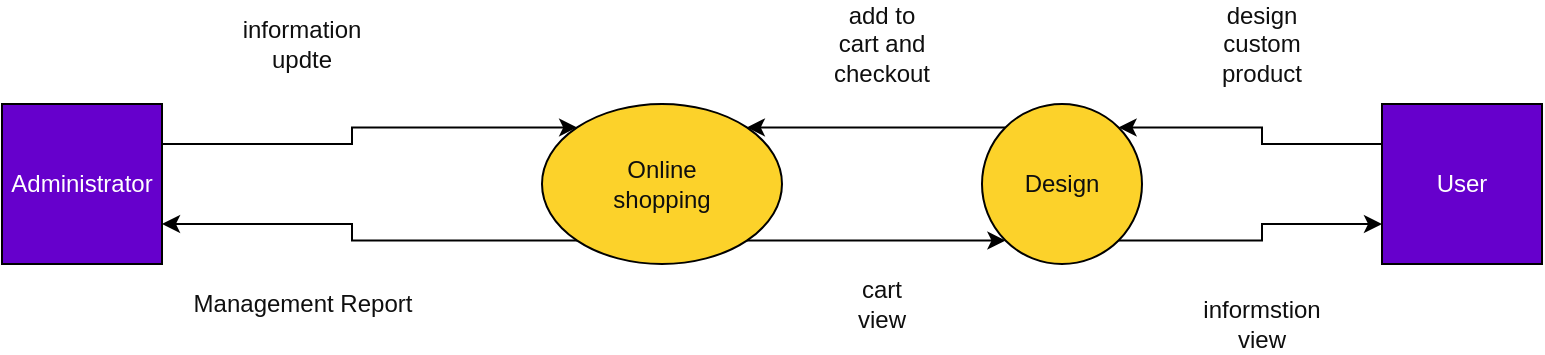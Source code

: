 <mxfile version="13.7.9" type="github">
  <diagram id="6s5GzOje2M2ObtO5ouhF" name="Page-1">
    <mxGraphModel dx="868" dy="479" grid="1" gridSize="10" guides="1" tooltips="1" connect="1" arrows="1" fold="1" page="1" pageScale="1" pageWidth="850" pageHeight="1100" math="0" shadow="0">
      <root>
        <mxCell id="0" />
        <mxCell id="1" parent="0" />
        <mxCell id="f8xPi4oDnC_ocWhXf7jK-13" style="edgeStyle=orthogonalEdgeStyle;rounded=0;orthogonalLoop=1;jettySize=auto;html=1;exitX=0;exitY=0.25;exitDx=0;exitDy=0;entryX=1;entryY=0;entryDx=0;entryDy=0;fontColor=#0F0F0F;" edge="1" parent="1" source="f8xPi4oDnC_ocWhXf7jK-1" target="f8xPi4oDnC_ocWhXf7jK-7">
          <mxGeometry relative="1" as="geometry" />
        </mxCell>
        <mxCell id="f8xPi4oDnC_ocWhXf7jK-1" value="" style="whiteSpace=wrap;html=1;aspect=fixed;fillColor=#6600CC;" vertex="1" parent="1">
          <mxGeometry x="760" y="200" width="80" height="80" as="geometry" />
        </mxCell>
        <mxCell id="f8xPi4oDnC_ocWhXf7jK-11" style="edgeStyle=orthogonalEdgeStyle;rounded=0;orthogonalLoop=1;jettySize=auto;html=1;exitX=1;exitY=0.25;exitDx=0;exitDy=0;entryX=0;entryY=0;entryDx=0;entryDy=0;fontColor=#0F0F0F;" edge="1" parent="1" source="f8xPi4oDnC_ocWhXf7jK-2" target="f8xPi4oDnC_ocWhXf7jK-4">
          <mxGeometry relative="1" as="geometry" />
        </mxCell>
        <mxCell id="f8xPi4oDnC_ocWhXf7jK-2" value="" style="whiteSpace=wrap;html=1;aspect=fixed;fillColor=#6600CC;" vertex="1" parent="1">
          <mxGeometry x="70" y="200" width="80" height="80" as="geometry" />
        </mxCell>
        <mxCell id="f8xPi4oDnC_ocWhXf7jK-12" style="edgeStyle=orthogonalEdgeStyle;rounded=0;orthogonalLoop=1;jettySize=auto;html=1;exitX=0;exitY=1;exitDx=0;exitDy=0;entryX=1;entryY=0.75;entryDx=0;entryDy=0;fontColor=#0F0F0F;" edge="1" parent="1" source="f8xPi4oDnC_ocWhXf7jK-4" target="f8xPi4oDnC_ocWhXf7jK-2">
          <mxGeometry relative="1" as="geometry" />
        </mxCell>
        <mxCell id="f8xPi4oDnC_ocWhXf7jK-16" style="edgeStyle=orthogonalEdgeStyle;rounded=0;orthogonalLoop=1;jettySize=auto;html=1;exitX=1;exitY=1;exitDx=0;exitDy=0;entryX=0;entryY=1;entryDx=0;entryDy=0;fontColor=#0F0F0F;" edge="1" parent="1" source="f8xPi4oDnC_ocWhXf7jK-4" target="f8xPi4oDnC_ocWhXf7jK-7">
          <mxGeometry relative="1" as="geometry" />
        </mxCell>
        <mxCell id="f8xPi4oDnC_ocWhXf7jK-4" value="" style="ellipse;whiteSpace=wrap;html=1;fillColor=#FCD22A;" vertex="1" parent="1">
          <mxGeometry x="340" y="200" width="120" height="80" as="geometry" />
        </mxCell>
        <mxCell id="f8xPi4oDnC_ocWhXf7jK-5" value="Administrator" style="text;html=1;strokeColor=none;fillColor=none;align=center;verticalAlign=middle;whiteSpace=wrap;rounded=0;fontColor=#FFFFFF;" vertex="1" parent="1">
          <mxGeometry x="90" y="230" width="40" height="20" as="geometry" />
        </mxCell>
        <mxCell id="f8xPi4oDnC_ocWhXf7jK-6" value="User" style="text;html=1;strokeColor=none;fillColor=none;align=center;verticalAlign=middle;whiteSpace=wrap;rounded=0;fontColor=#FFFFFF;" vertex="1" parent="1">
          <mxGeometry x="670" y="230" width="40" height="20" as="geometry" />
        </mxCell>
        <mxCell id="f8xPi4oDnC_ocWhXf7jK-14" style="edgeStyle=orthogonalEdgeStyle;rounded=0;orthogonalLoop=1;jettySize=auto;html=1;exitX=1;exitY=1;exitDx=0;exitDy=0;entryX=0;entryY=0.75;entryDx=0;entryDy=0;fontColor=#0F0F0F;" edge="1" parent="1" source="f8xPi4oDnC_ocWhXf7jK-7" target="f8xPi4oDnC_ocWhXf7jK-1">
          <mxGeometry relative="1" as="geometry" />
        </mxCell>
        <mxCell id="f8xPi4oDnC_ocWhXf7jK-15" style="edgeStyle=orthogonalEdgeStyle;rounded=0;orthogonalLoop=1;jettySize=auto;html=1;exitX=0;exitY=0;exitDx=0;exitDy=0;entryX=1;entryY=0;entryDx=0;entryDy=0;fontColor=#0F0F0F;" edge="1" parent="1" source="f8xPi4oDnC_ocWhXf7jK-7" target="f8xPi4oDnC_ocWhXf7jK-4">
          <mxGeometry relative="1" as="geometry" />
        </mxCell>
        <mxCell id="f8xPi4oDnC_ocWhXf7jK-7" value="" style="ellipse;whiteSpace=wrap;html=1;aspect=fixed;fillColor=#FCD22A;fontColor=#FFFFFF;" vertex="1" parent="1">
          <mxGeometry x="560" y="200" width="80" height="80" as="geometry" />
        </mxCell>
        <mxCell id="f8xPi4oDnC_ocWhXf7jK-8" value="Online shopping" style="text;html=1;strokeColor=none;fillColor=none;align=center;verticalAlign=middle;whiteSpace=wrap;rounded=0;fontColor=#0F0F0F;" vertex="1" parent="1">
          <mxGeometry x="380" y="230" width="40" height="20" as="geometry" />
        </mxCell>
        <mxCell id="f8xPi4oDnC_ocWhXf7jK-9" value="Design" style="text;html=1;strokeColor=none;fillColor=none;align=center;verticalAlign=middle;whiteSpace=wrap;rounded=0;fontColor=#0F0F0F;" vertex="1" parent="1">
          <mxGeometry x="580" y="230" width="40" height="20" as="geometry" />
        </mxCell>
        <mxCell id="f8xPi4oDnC_ocWhXf7jK-10" value="User" style="text;html=1;strokeColor=none;fillColor=none;align=center;verticalAlign=middle;whiteSpace=wrap;rounded=0;fontColor=#FFFFFF;" vertex="1" parent="1">
          <mxGeometry x="780" y="230" width="40" height="20" as="geometry" />
        </mxCell>
        <mxCell id="f8xPi4oDnC_ocWhXf7jK-18" value="information updte" style="text;html=1;strokeColor=none;fillColor=none;align=center;verticalAlign=middle;whiteSpace=wrap;rounded=0;fontColor=#0F0F0F;" vertex="1" parent="1">
          <mxGeometry x="200" y="160" width="40" height="20" as="geometry" />
        </mxCell>
        <mxCell id="f8xPi4oDnC_ocWhXf7jK-19" value="Management Report" style="text;html=1;align=center;verticalAlign=middle;resizable=0;points=[];autosize=1;fontColor=#0F0F0F;" vertex="1" parent="1">
          <mxGeometry x="155" y="290" width="130" height="20" as="geometry" />
        </mxCell>
        <mxCell id="f8xPi4oDnC_ocWhXf7jK-20" value="add to cart and checkout" style="text;html=1;strokeColor=none;fillColor=none;align=center;verticalAlign=middle;whiteSpace=wrap;rounded=0;fontColor=#0F0F0F;" vertex="1" parent="1">
          <mxGeometry x="490" y="160" width="40" height="20" as="geometry" />
        </mxCell>
        <mxCell id="f8xPi4oDnC_ocWhXf7jK-21" value="cart view" style="text;html=1;strokeColor=none;fillColor=none;align=center;verticalAlign=middle;whiteSpace=wrap;rounded=0;fontColor=#0F0F0F;" vertex="1" parent="1">
          <mxGeometry x="490" y="290" width="40" height="20" as="geometry" />
        </mxCell>
        <mxCell id="f8xPi4oDnC_ocWhXf7jK-22" value="&lt;div&gt;design custom &lt;br&gt;&lt;/div&gt;&lt;div&gt;product&lt;br&gt;&lt;/div&gt;" style="text;html=1;strokeColor=none;fillColor=none;align=center;verticalAlign=middle;whiteSpace=wrap;rounded=0;fontColor=#0F0F0F;" vertex="1" parent="1">
          <mxGeometry x="680" y="160" width="40" height="20" as="geometry" />
        </mxCell>
        <mxCell id="f8xPi4oDnC_ocWhXf7jK-23" value="informstion view" style="text;html=1;strokeColor=none;fillColor=none;align=center;verticalAlign=middle;whiteSpace=wrap;rounded=0;fontColor=#0F0F0F;" vertex="1" parent="1">
          <mxGeometry x="680" y="300" width="40" height="20" as="geometry" />
        </mxCell>
      </root>
    </mxGraphModel>
  </diagram>
</mxfile>
